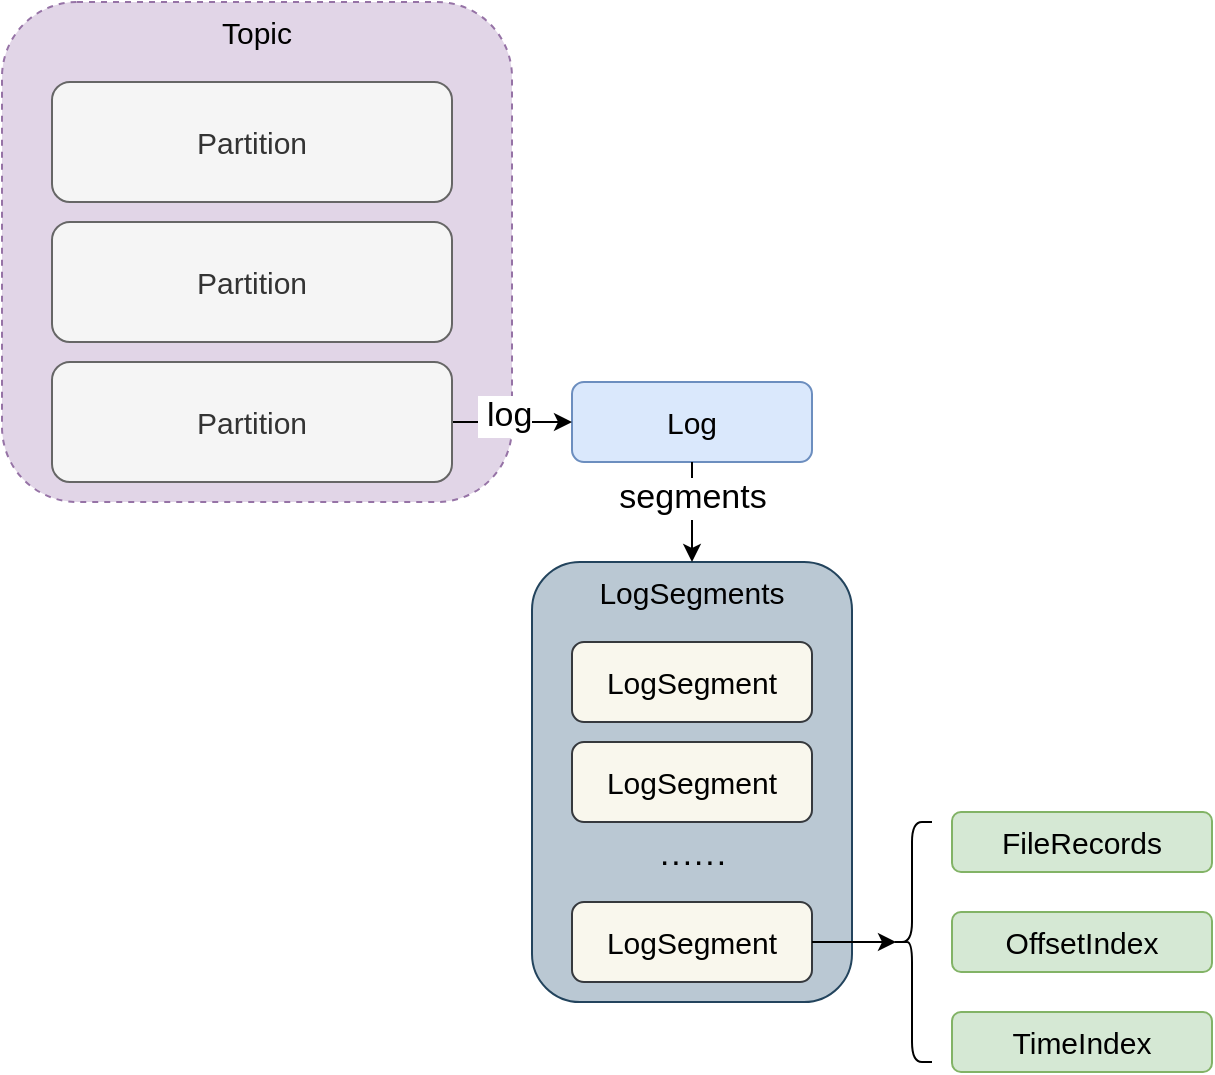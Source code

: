 <mxfile version="16.2.2" type="device"><diagram id="QY-BEr07iG2nazsXIPME" name="Page-1"><mxGraphModel dx="1051" dy="1719" grid="1" gridSize="10" guides="1" tooltips="1" connect="1" arrows="1" fold="1" page="1" pageScale="1" pageWidth="850" pageHeight="1100" math="0" shadow="0"><root><mxCell id="0"/><mxCell id="1" parent="0"/><mxCell id="i-WUteLV3mf_tlFbAGSq-52" value="Topic" style="rounded=1;whiteSpace=wrap;html=1;fontSize=15;verticalAlign=top;dashed=1;fillColor=#e1d5e7;strokeColor=#9673a6;" parent="1" vertex="1"><mxGeometry x="15" y="-1010" width="255" height="250" as="geometry"/></mxCell><mxCell id="fFFW945Q8llk63eoAe63-1" value="Partition" style="rounded=1;whiteSpace=wrap;html=1;fontSize=15;verticalAlign=middle;fillColor=#f5f5f5;strokeColor=#666666;align=center;fontColor=#333333;" parent="1" vertex="1"><mxGeometry x="40" y="-970" width="200" height="60" as="geometry"/></mxCell><mxCell id="fFFW945Q8llk63eoAe63-2" value="Log" style="rounded=1;whiteSpace=wrap;html=1;fontSize=15;verticalAlign=middle;fillColor=#dae8fc;strokeColor=#6c8ebf;" parent="1" vertex="1"><mxGeometry x="300" y="-820" width="120" height="40" as="geometry"/></mxCell><mxCell id="fFFW945Q8llk63eoAe63-3" value="LogSegments" style="rounded=1;whiteSpace=wrap;html=1;fontSize=15;verticalAlign=top;fillColor=#bac8d3;strokeColor=#23445d;" parent="1" vertex="1"><mxGeometry x="280" y="-730" width="160" height="220" as="geometry"/></mxCell><mxCell id="fFFW945Q8llk63eoAe63-4" value="LogSegment" style="rounded=1;whiteSpace=wrap;html=1;fontSize=15;verticalAlign=middle;fillColor=#f9f7ed;strokeColor=#36393d;" parent="1" vertex="1"><mxGeometry x="300" y="-690" width="120" height="40" as="geometry"/></mxCell><mxCell id="fFFW945Q8llk63eoAe63-6" value="FileRecords" style="rounded=1;whiteSpace=wrap;html=1;fontSize=15;verticalAlign=middle;fillColor=#d5e8d4;strokeColor=#82b366;" parent="1" vertex="1"><mxGeometry x="490" y="-605" width="130" height="30" as="geometry"/></mxCell><mxCell id="fFFW945Q8llk63eoAe63-7" value="OffsetIndex" style="rounded=1;whiteSpace=wrap;html=1;fontSize=15;verticalAlign=middle;fillColor=#d5e8d4;strokeColor=#82b366;" parent="1" vertex="1"><mxGeometry x="490" y="-555" width="130" height="30" as="geometry"/></mxCell><mxCell id="fFFW945Q8llk63eoAe63-8" value="TimeIndex" style="rounded=1;whiteSpace=wrap;html=1;fontSize=15;verticalAlign=middle;fillColor=#d5e8d4;strokeColor=#82b366;" parent="1" vertex="1"><mxGeometry x="490" y="-505" width="130" height="30" as="geometry"/></mxCell><mxCell id="fFFW945Q8llk63eoAe63-9" value="LogSegment" style="rounded=1;whiteSpace=wrap;html=1;fontSize=15;verticalAlign=middle;fillColor=#f9f7ed;strokeColor=#36393d;" parent="1" vertex="1"><mxGeometry x="300" y="-640" width="120" height="40" as="geometry"/></mxCell><mxCell id="fFFW945Q8llk63eoAe63-10" value="LogSegment" style="rounded=1;whiteSpace=wrap;html=1;fontSize=15;verticalAlign=middle;fillColor=#f9f7ed;strokeColor=#36393d;" parent="1" vertex="1"><mxGeometry x="300" y="-560" width="120" height="40" as="geometry"/></mxCell><mxCell id="fFFW945Q8llk63eoAe63-11" value="······" style="text;html=1;align=center;verticalAlign=middle;resizable=0;points=[];autosize=1;strokeColor=none;fillColor=none;fontSize=17;" parent="1" vertex="1"><mxGeometry x="340" y="-595" width="40" height="30" as="geometry"/></mxCell><mxCell id="fFFW945Q8llk63eoAe63-12" value="" style="shape=curlyBracket;whiteSpace=wrap;html=1;rounded=1;fontSize=17;align=left;verticalAlign=middle;" parent="1" vertex="1"><mxGeometry x="460" y="-600" width="20" height="120" as="geometry"/></mxCell><mxCell id="fFFW945Q8llk63eoAe63-14" value="" style="endArrow=classic;html=1;rounded=0;fontSize=17;exitX=1;exitY=0.5;exitDx=0;exitDy=0;entryX=0.1;entryY=0.5;entryDx=0;entryDy=0;entryPerimeter=0;" parent="1" source="fFFW945Q8llk63eoAe63-10" target="fFFW945Q8llk63eoAe63-12" edge="1"><mxGeometry width="50" height="50" relative="1" as="geometry"><mxPoint x="470" y="-510" as="sourcePoint"/><mxPoint x="520" y="-560" as="targetPoint"/></mxGeometry></mxCell><mxCell id="fFFW945Q8llk63eoAe63-17" value="" style="endArrow=classic;html=1;rounded=0;fontSize=17;exitX=1;exitY=0.5;exitDx=0;exitDy=0;entryX=0;entryY=0.5;entryDx=0;entryDy=0;" parent="1" source="fFFW945Q8llk63eoAe63-22" target="fFFW945Q8llk63eoAe63-2" edge="1"><mxGeometry width="50" height="50" relative="1" as="geometry"><mxPoint x="250.0" y="-800" as="sourcePoint"/><mxPoint x="370" y="-800" as="targetPoint"/></mxGeometry></mxCell><mxCell id="fFFW945Q8llk63eoAe63-18" value="&amp;nbsp;log" style="edgeLabel;html=1;align=center;verticalAlign=middle;resizable=0;points=[];fontSize=17;" parent="fFFW945Q8llk63eoAe63-17" vertex="1" connectable="0"><mxGeometry x="-0.127" y="3" relative="1" as="geometry"><mxPoint as="offset"/></mxGeometry></mxCell><mxCell id="fFFW945Q8llk63eoAe63-19" value="" style="endArrow=classic;html=1;rounded=0;fontSize=17;exitX=0.5;exitY=1;exitDx=0;exitDy=0;entryX=0.5;entryY=0;entryDx=0;entryDy=0;" parent="1" source="fFFW945Q8llk63eoAe63-2" target="fFFW945Q8llk63eoAe63-3" edge="1"><mxGeometry width="50" height="50" relative="1" as="geometry"><mxPoint x="410.0" y="-800" as="sourcePoint"/><mxPoint x="560" y="-850" as="targetPoint"/></mxGeometry></mxCell><mxCell id="fFFW945Q8llk63eoAe63-20" value="segments" style="edgeLabel;html=1;align=center;verticalAlign=middle;resizable=0;points=[];fontSize=17;" parent="fFFW945Q8llk63eoAe63-19" vertex="1" connectable="0"><mxGeometry x="-0.27" relative="1" as="geometry"><mxPoint y="-1" as="offset"/></mxGeometry></mxCell><mxCell id="fFFW945Q8llk63eoAe63-21" value="Partition" style="rounded=1;whiteSpace=wrap;html=1;fontSize=15;verticalAlign=middle;fillColor=#f5f5f5;strokeColor=#666666;align=center;fontColor=#333333;" parent="1" vertex="1"><mxGeometry x="40" y="-900" width="200" height="60" as="geometry"/></mxCell><mxCell id="fFFW945Q8llk63eoAe63-22" value="Partition" style="rounded=1;whiteSpace=wrap;html=1;fontSize=15;verticalAlign=middle;align=center;fillColor=#f5f5f5;strokeColor=#666666;fontColor=#333333;" parent="1" vertex="1"><mxGeometry x="40" y="-830" width="200" height="60" as="geometry"/></mxCell></root></mxGraphModel></diagram></mxfile>